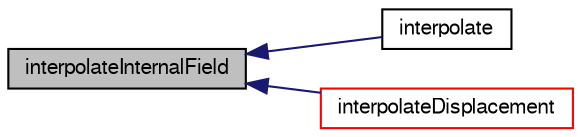 digraph "interpolateInternalField"
{
  bgcolor="transparent";
  edge [fontname="FreeSans",fontsize="10",labelfontname="FreeSans",labelfontsize="10"];
  node [fontname="FreeSans",fontsize="10",shape=record];
  rankdir="LR";
  Node453 [label="interpolateInternalField",height=0.2,width=0.4,color="black", fillcolor="grey75", style="filled", fontcolor="black"];
  Node453 -> Node454 [dir="back",color="midnightblue",fontsize="10",style="solid",fontname="FreeSans"];
  Node454 [label="interpolate",height=0.2,width=0.4,color="black",URL="$a23286.html#afc26209179a3cedccad00695f4ca7ec7",tooltip="Interpolate from volField to pointField. "];
  Node453 -> Node455 [dir="back",color="midnightblue",fontsize="10",style="solid",fontname="FreeSans"];
  Node455 [label="interpolateDisplacement",height=0.2,width=0.4,color="red",URL="$a23286.html#a779ebec8406fd38af9d56c2d3cc25884",tooltip="Interpolate from volField to pointField. "];
}
